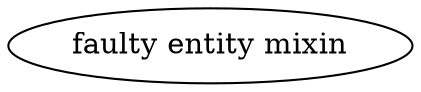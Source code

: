 digraph {
	graph [bb="0,0,193.68,36"];
	node [label="\N"];
	"faulty entity mixin"	[height=0.5,
		label="faulty entity mixin",
		pos="96.841,18",
		width=2.69];
}
